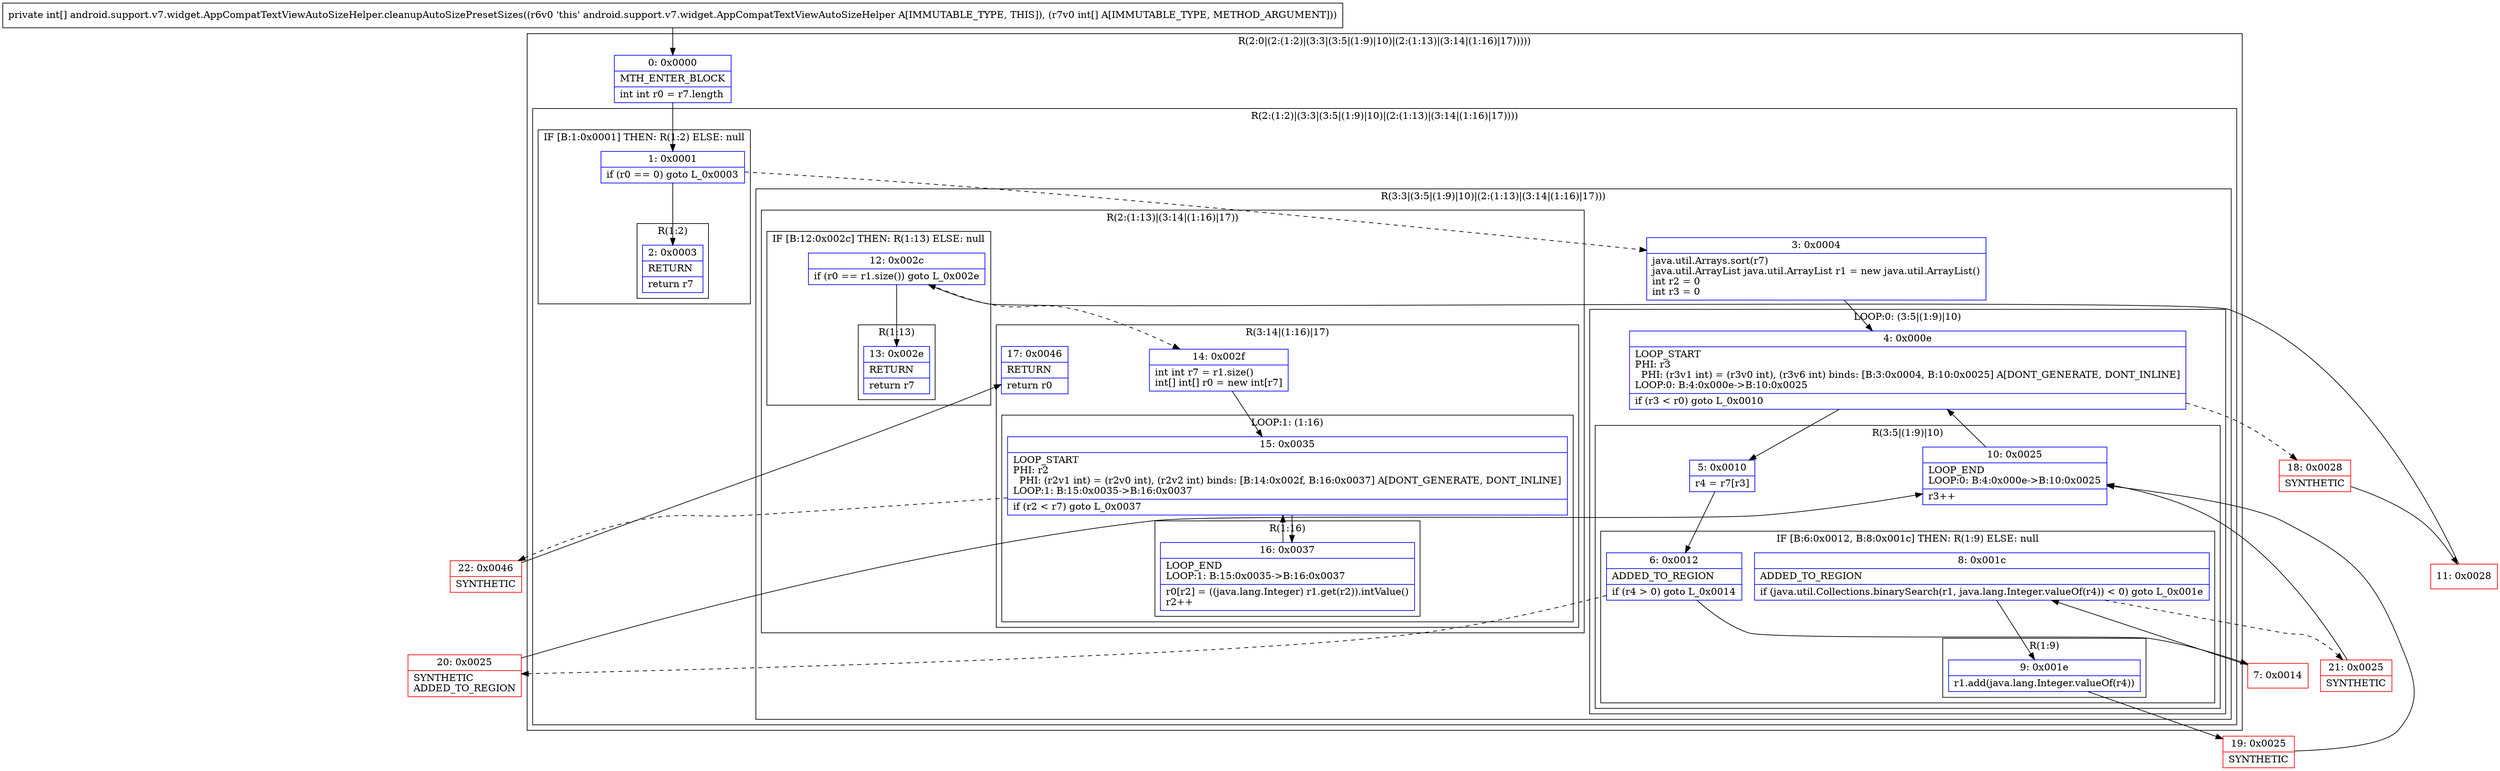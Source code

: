 digraph "CFG forandroid.support.v7.widget.AppCompatTextViewAutoSizeHelper.cleanupAutoSizePresetSizes([I)[I" {
subgraph cluster_Region_1511024950 {
label = "R(2:0|(2:(1:2)|(3:3|(3:5|(1:9)|10)|(2:(1:13)|(3:14|(1:16)|17)))))";
node [shape=record,color=blue];
Node_0 [shape=record,label="{0\:\ 0x0000|MTH_ENTER_BLOCK\l|int int r0 = r7.length\l}"];
subgraph cluster_Region_1326759821 {
label = "R(2:(1:2)|(3:3|(3:5|(1:9)|10)|(2:(1:13)|(3:14|(1:16)|17))))";
node [shape=record,color=blue];
subgraph cluster_IfRegion_73505077 {
label = "IF [B:1:0x0001] THEN: R(1:2) ELSE: null";
node [shape=record,color=blue];
Node_1 [shape=record,label="{1\:\ 0x0001|if (r0 == 0) goto L_0x0003\l}"];
subgraph cluster_Region_1150044412 {
label = "R(1:2)";
node [shape=record,color=blue];
Node_2 [shape=record,label="{2\:\ 0x0003|RETURN\l|return r7\l}"];
}
}
subgraph cluster_Region_1275274919 {
label = "R(3:3|(3:5|(1:9)|10)|(2:(1:13)|(3:14|(1:16)|17)))";
node [shape=record,color=blue];
Node_3 [shape=record,label="{3\:\ 0x0004|java.util.Arrays.sort(r7)\ljava.util.ArrayList java.util.ArrayList r1 = new java.util.ArrayList()\lint r2 = 0\lint r3 = 0\l}"];
subgraph cluster_LoopRegion_990046102 {
label = "LOOP:0: (3:5|(1:9)|10)";
node [shape=record,color=blue];
Node_4 [shape=record,label="{4\:\ 0x000e|LOOP_START\lPHI: r3 \l  PHI: (r3v1 int) = (r3v0 int), (r3v6 int) binds: [B:3:0x0004, B:10:0x0025] A[DONT_GENERATE, DONT_INLINE]\lLOOP:0: B:4:0x000e\-\>B:10:0x0025\l|if (r3 \< r0) goto L_0x0010\l}"];
subgraph cluster_Region_753592198 {
label = "R(3:5|(1:9)|10)";
node [shape=record,color=blue];
Node_5 [shape=record,label="{5\:\ 0x0010|r4 = r7[r3]\l}"];
subgraph cluster_IfRegion_352567240 {
label = "IF [B:6:0x0012, B:8:0x001c] THEN: R(1:9) ELSE: null";
node [shape=record,color=blue];
Node_6 [shape=record,label="{6\:\ 0x0012|ADDED_TO_REGION\l|if (r4 \> 0) goto L_0x0014\l}"];
Node_8 [shape=record,label="{8\:\ 0x001c|ADDED_TO_REGION\l|if (java.util.Collections.binarySearch(r1, java.lang.Integer.valueOf(r4)) \< 0) goto L_0x001e\l}"];
subgraph cluster_Region_488846444 {
label = "R(1:9)";
node [shape=record,color=blue];
Node_9 [shape=record,label="{9\:\ 0x001e|r1.add(java.lang.Integer.valueOf(r4))\l}"];
}
}
Node_10 [shape=record,label="{10\:\ 0x0025|LOOP_END\lLOOP:0: B:4:0x000e\-\>B:10:0x0025\l|r3++\l}"];
}
}
subgraph cluster_Region_428449881 {
label = "R(2:(1:13)|(3:14|(1:16)|17))";
node [shape=record,color=blue];
subgraph cluster_IfRegion_1717684827 {
label = "IF [B:12:0x002c] THEN: R(1:13) ELSE: null";
node [shape=record,color=blue];
Node_12 [shape=record,label="{12\:\ 0x002c|if (r0 == r1.size()) goto L_0x002e\l}"];
subgraph cluster_Region_1938529330 {
label = "R(1:13)";
node [shape=record,color=blue];
Node_13 [shape=record,label="{13\:\ 0x002e|RETURN\l|return r7\l}"];
}
}
subgraph cluster_Region_1979192961 {
label = "R(3:14|(1:16)|17)";
node [shape=record,color=blue];
Node_14 [shape=record,label="{14\:\ 0x002f|int int r7 = r1.size()\lint[] int[] r0 = new int[r7]\l}"];
subgraph cluster_LoopRegion_678307507 {
label = "LOOP:1: (1:16)";
node [shape=record,color=blue];
Node_15 [shape=record,label="{15\:\ 0x0035|LOOP_START\lPHI: r2 \l  PHI: (r2v1 int) = (r2v0 int), (r2v2 int) binds: [B:14:0x002f, B:16:0x0037] A[DONT_GENERATE, DONT_INLINE]\lLOOP:1: B:15:0x0035\-\>B:16:0x0037\l|if (r2 \< r7) goto L_0x0037\l}"];
subgraph cluster_Region_538648711 {
label = "R(1:16)";
node [shape=record,color=blue];
Node_16 [shape=record,label="{16\:\ 0x0037|LOOP_END\lLOOP:1: B:15:0x0035\-\>B:16:0x0037\l|r0[r2] = ((java.lang.Integer) r1.get(r2)).intValue()\lr2++\l}"];
}
}
Node_17 [shape=record,label="{17\:\ 0x0046|RETURN\l|return r0\l}"];
}
}
}
}
}
Node_7 [shape=record,color=red,label="{7\:\ 0x0014}"];
Node_11 [shape=record,color=red,label="{11\:\ 0x0028}"];
Node_18 [shape=record,color=red,label="{18\:\ 0x0028|SYNTHETIC\l}"];
Node_19 [shape=record,color=red,label="{19\:\ 0x0025|SYNTHETIC\l}"];
Node_20 [shape=record,color=red,label="{20\:\ 0x0025|SYNTHETIC\lADDED_TO_REGION\l}"];
Node_21 [shape=record,color=red,label="{21\:\ 0x0025|SYNTHETIC\l}"];
Node_22 [shape=record,color=red,label="{22\:\ 0x0046|SYNTHETIC\l}"];
MethodNode[shape=record,label="{private int[] android.support.v7.widget.AppCompatTextViewAutoSizeHelper.cleanupAutoSizePresetSizes((r6v0 'this' android.support.v7.widget.AppCompatTextViewAutoSizeHelper A[IMMUTABLE_TYPE, THIS]), (r7v0 int[] A[IMMUTABLE_TYPE, METHOD_ARGUMENT])) }"];
MethodNode -> Node_0;
Node_0 -> Node_1;
Node_1 -> Node_2;
Node_1 -> Node_3[style=dashed];
Node_3 -> Node_4;
Node_4 -> Node_5;
Node_4 -> Node_18[style=dashed];
Node_5 -> Node_6;
Node_6 -> Node_7;
Node_6 -> Node_20[style=dashed];
Node_8 -> Node_9;
Node_8 -> Node_21[style=dashed];
Node_9 -> Node_19;
Node_10 -> Node_4;
Node_12 -> Node_13;
Node_12 -> Node_14[style=dashed];
Node_14 -> Node_15;
Node_15 -> Node_16;
Node_15 -> Node_22[style=dashed];
Node_16 -> Node_15;
Node_7 -> Node_8;
Node_11 -> Node_12;
Node_18 -> Node_11;
Node_19 -> Node_10;
Node_20 -> Node_10;
Node_21 -> Node_10;
Node_22 -> Node_17;
}

